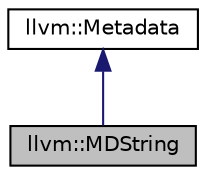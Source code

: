digraph "llvm::MDString"
{
 // LATEX_PDF_SIZE
  bgcolor="transparent";
  edge [fontname="Helvetica",fontsize="10",labelfontname="Helvetica",labelfontsize="10"];
  node [fontname="Helvetica",fontsize="10",shape=record];
  Node1 [label="llvm::MDString",height=0.2,width=0.4,color="black", fillcolor="grey75", style="filled", fontcolor="black",tooltip="A single uniqued string."];
  Node2 -> Node1 [dir="back",color="midnightblue",fontsize="10",style="solid",fontname="Helvetica"];
  Node2 [label="llvm::Metadata",height=0.2,width=0.4,color="black",URL="$classllvm_1_1Metadata.html",tooltip="Root of the metadata hierarchy."];
}
